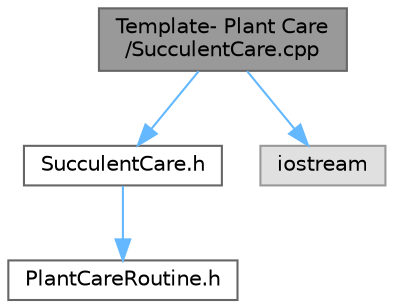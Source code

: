 digraph "Template- Plant Care/SucculentCare.cpp"
{
 // INTERACTIVE_SVG=YES
 // LATEX_PDF_SIZE
  bgcolor="transparent";
  edge [fontname=Helvetica,fontsize=10,labelfontname=Helvetica,labelfontsize=10];
  node [fontname=Helvetica,fontsize=10,shape=box,height=0.2,width=0.4];
  Node1 [id="Node000001",label="Template- Plant Care\l/SucculentCare.cpp",height=0.2,width=0.4,color="gray40", fillcolor="grey60", style="filled", fontcolor="black",tooltip="Implementation of the SucculentCare class."];
  Node1 -> Node2 [id="edge1_Node000001_Node000002",color="steelblue1",style="solid",tooltip=" "];
  Node2 [id="Node000002",label="SucculentCare.h",height=0.2,width=0.4,color="grey40", fillcolor="white", style="filled",URL="$_succulent_care_8h.html",tooltip="Header file for the SucculentCare class."];
  Node2 -> Node3 [id="edge2_Node000002_Node000003",color="steelblue1",style="solid",tooltip=" "];
  Node3 [id="Node000003",label="PlantCareRoutine.h",height=0.2,width=0.4,color="grey40", fillcolor="white", style="filled",URL="$_plant_care_routine_8h.html",tooltip="Header file for the PlantCareRoutine abstract base class."];
  Node1 -> Node4 [id="edge3_Node000001_Node000004",color="steelblue1",style="solid",tooltip=" "];
  Node4 [id="Node000004",label="iostream",height=0.2,width=0.4,color="grey60", fillcolor="#E0E0E0", style="filled",tooltip=" "];
}
